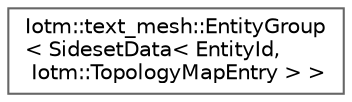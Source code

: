digraph "Graphical Class Hierarchy"
{
 // INTERACTIVE_SVG=YES
 // LATEX_PDF_SIZE
  bgcolor="transparent";
  edge [fontname=Helvetica,fontsize=10,labelfontname=Helvetica,labelfontsize=10];
  node [fontname=Helvetica,fontsize=10,shape=box,height=0.2,width=0.4];
  rankdir="LR";
  Node0 [id="Node000000",label="Iotm::text_mesh::EntityGroup\l\< SidesetData\< EntityId,\l Iotm::TopologyMapEntry \> \>",height=0.2,width=0.4,color="grey40", fillcolor="white", style="filled",URL="$classIotm_1_1text__mesh_1_1EntityGroup.html",tooltip=" "];
}

